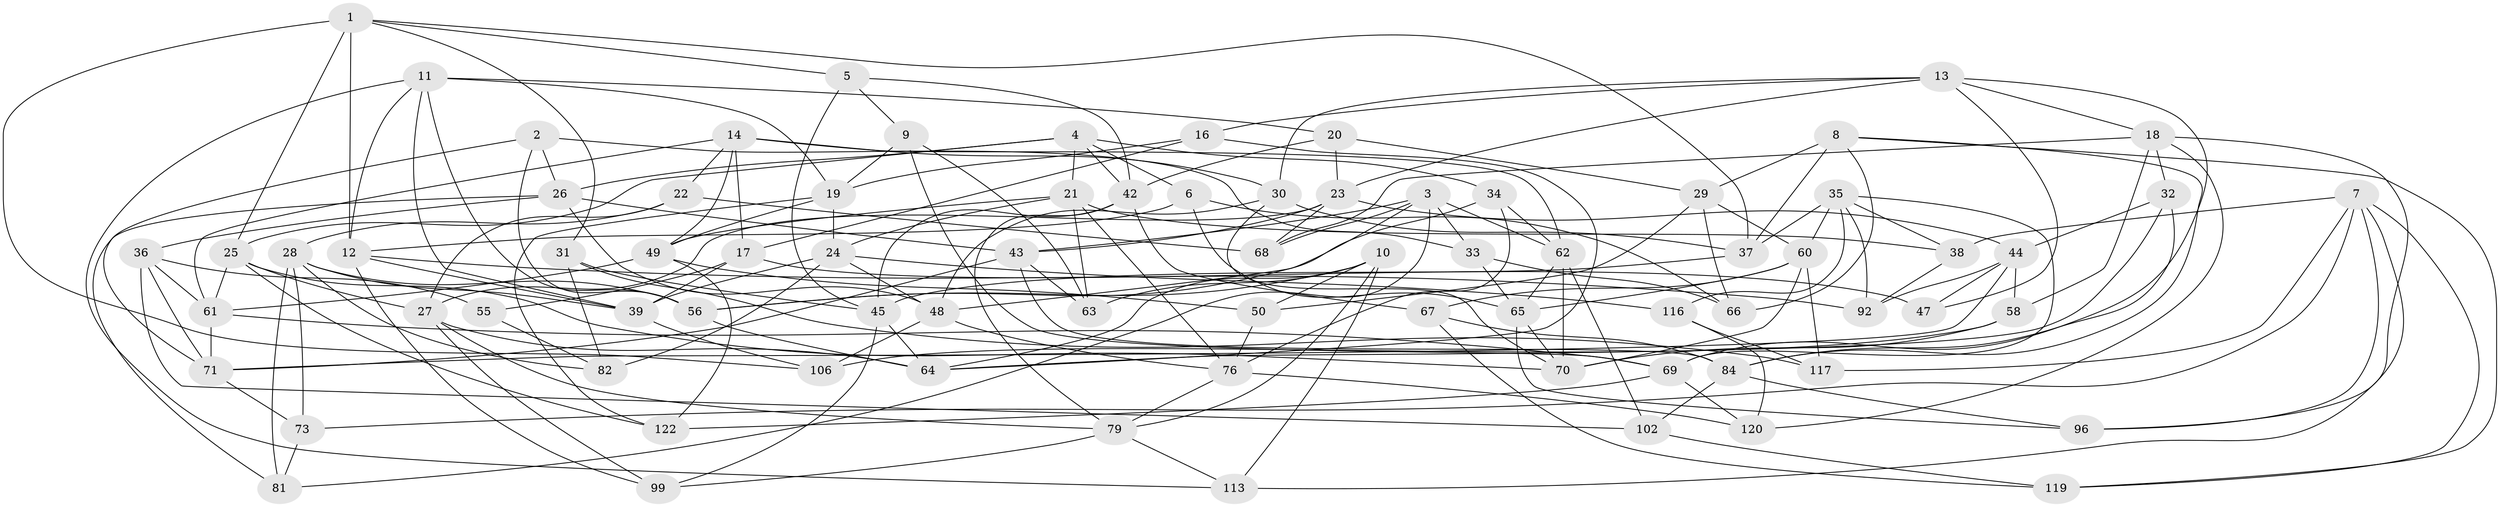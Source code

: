 // Generated by graph-tools (version 1.1) at 2025/24/03/03/25 07:24:30]
// undirected, 78 vertices, 196 edges
graph export_dot {
graph [start="1"]
  node [color=gray90,style=filled];
  1 [super="+107"];
  2;
  3 [super="+59"];
  4 [super="+75"];
  5;
  6;
  7 [super="+80"];
  8 [super="+54"];
  9;
  10 [super="+41"];
  11 [super="+87"];
  12 [super="+103"];
  13 [super="+93"];
  14 [super="+15"];
  16;
  17 [super="+57"];
  18 [super="+108"];
  19 [super="+115"];
  20;
  21 [super="+46"];
  22;
  23 [super="+88"];
  24 [super="+110"];
  25 [super="+118"];
  26 [super="+104"];
  27 [super="+53"];
  28 [super="+114"];
  29 [super="+105"];
  30 [super="+40"];
  31;
  32;
  33;
  34;
  35 [super="+86"];
  36 [super="+95"];
  37 [super="+51"];
  38;
  39 [super="+98"];
  42 [super="+77"];
  43 [super="+52"];
  44 [super="+109"];
  45 [super="+112"];
  47;
  48 [super="+90"];
  49 [super="+74"];
  50;
  55;
  56 [super="+91"];
  58;
  60 [super="+72"];
  61 [super="+78"];
  62 [super="+121"];
  63;
  64 [super="+111"];
  65 [super="+89"];
  66;
  67;
  68;
  69 [super="+94"];
  70 [super="+97"];
  71 [super="+85"];
  73;
  76 [super="+101"];
  79 [super="+83"];
  81;
  82;
  84 [super="+100"];
  92;
  96;
  99;
  102;
  106;
  113;
  116;
  117;
  119;
  120;
  122;
  1 -- 31;
  1 -- 106;
  1 -- 37;
  1 -- 12;
  1 -- 5;
  1 -- 25;
  2 -- 56;
  2 -- 33;
  2 -- 71;
  2 -- 26;
  3 -- 33;
  3 -- 81;
  3 -- 68;
  3 -- 62;
  3 -- 48;
  3 -- 43;
  4 -- 6;
  4 -- 25;
  4 -- 21;
  4 -- 26;
  4 -- 42;
  4 -- 34;
  5 -- 45;
  5 -- 9;
  5 -- 42;
  6 -- 65;
  6 -- 66;
  6 -- 12;
  7 -- 113;
  7 -- 73;
  7 -- 117;
  7 -- 96;
  7 -- 119;
  7 -- 38;
  8 -- 119;
  8 -- 29 [weight=2];
  8 -- 66;
  8 -- 37;
  8 -- 84;
  9 -- 69;
  9 -- 63;
  9 -- 19;
  10 -- 63;
  10 -- 113;
  10 -- 79;
  10 -- 64;
  10 -- 50;
  10 -- 56;
  11 -- 19;
  11 -- 20;
  11 -- 56;
  11 -- 113;
  11 -- 12;
  11 -- 39;
  12 -- 99;
  12 -- 92;
  12 -- 39;
  13 -- 18;
  13 -- 47;
  13 -- 23;
  13 -- 16;
  13 -- 30;
  13 -- 69;
  14 -- 22;
  14 -- 30;
  14 -- 49;
  14 -- 62;
  14 -- 17;
  14 -- 61;
  16 -- 17;
  16 -- 19;
  16 -- 64;
  17 -- 55;
  17 -- 47 [weight=2];
  17 -- 39;
  18 -- 58;
  18 -- 68;
  18 -- 32;
  18 -- 96;
  18 -- 120;
  19 -- 49;
  19 -- 24;
  19 -- 122;
  20 -- 29;
  20 -- 23;
  20 -- 42;
  21 -- 49;
  21 -- 76;
  21 -- 38;
  21 -- 63;
  21 -- 24;
  22 -- 68;
  22 -- 27;
  22 -- 28;
  23 -- 44;
  23 -- 68;
  23 -- 27;
  23 -- 43;
  24 -- 39;
  24 -- 116;
  24 -- 82;
  24 -- 48;
  25 -- 27;
  25 -- 122;
  25 -- 61;
  25 -- 70;
  26 -- 81;
  26 -- 43;
  26 -- 48;
  26 -- 36;
  27 -- 64;
  27 -- 79;
  27 -- 99;
  28 -- 56;
  28 -- 81;
  28 -- 73;
  28 -- 82;
  28 -- 39;
  29 -- 50;
  29 -- 66;
  29 -- 60;
  30 -- 48;
  30 -- 37 [weight=2];
  30 -- 70;
  31 -- 45;
  31 -- 117;
  31 -- 82;
  32 -- 44;
  32 -- 64;
  32 -- 84;
  33 -- 66;
  33 -- 65;
  34 -- 56;
  34 -- 76;
  34 -- 62;
  35 -- 37;
  35 -- 92;
  35 -- 116;
  35 -- 69;
  35 -- 38;
  35 -- 60;
  36 -- 55 [weight=2];
  36 -- 71;
  36 -- 61;
  36 -- 102;
  37 -- 45;
  38 -- 92;
  39 -- 106;
  42 -- 67;
  42 -- 79;
  42 -- 45;
  43 -- 84;
  43 -- 71;
  43 -- 63;
  44 -- 92;
  44 -- 58;
  44 -- 47;
  44 -- 71;
  45 -- 99;
  45 -- 64;
  48 -- 106;
  48 -- 76;
  49 -- 50;
  49 -- 122;
  49 -- 61;
  50 -- 76;
  55 -- 82;
  56 -- 64;
  58 -- 106;
  58 -- 70;
  60 -- 65;
  60 -- 117;
  60 -- 67;
  60 -- 70;
  61 -- 71;
  61 -- 69;
  62 -- 65;
  62 -- 70;
  62 -- 102;
  65 -- 96;
  65 -- 70;
  67 -- 84;
  67 -- 119;
  69 -- 122;
  69 -- 120;
  71 -- 73;
  73 -- 81;
  76 -- 79;
  76 -- 120;
  79 -- 99;
  79 -- 113;
  84 -- 102;
  84 -- 96;
  102 -- 119;
  116 -- 117;
  116 -- 120;
}
